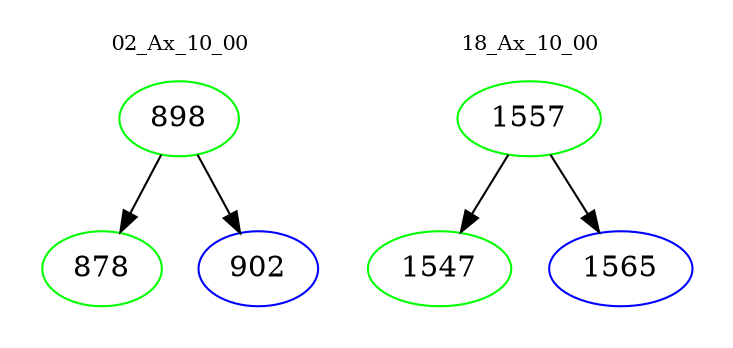 digraph{
subgraph cluster_0 {
color = white
label = "02_Ax_10_00";
fontsize=10;
T0_898 [label="898", color="green"]
T0_898 -> T0_878 [color="black"]
T0_878 [label="878", color="green"]
T0_898 -> T0_902 [color="black"]
T0_902 [label="902", color="blue"]
}
subgraph cluster_1 {
color = white
label = "18_Ax_10_00";
fontsize=10;
T1_1557 [label="1557", color="green"]
T1_1557 -> T1_1547 [color="black"]
T1_1547 [label="1547", color="green"]
T1_1557 -> T1_1565 [color="black"]
T1_1565 [label="1565", color="blue"]
}
}
